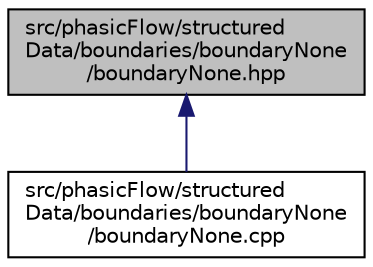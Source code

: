 digraph "src/phasicFlow/structuredData/boundaries/boundaryNone/boundaryNone.hpp"
{
 // LATEX_PDF_SIZE
  edge [fontname="Helvetica",fontsize="10",labelfontname="Helvetica",labelfontsize="10"];
  node [fontname="Helvetica",fontsize="10",shape=record];
  Node1 [label="src/phasicFlow/structured\lData/boundaries/boundaryNone\l/boundaryNone.hpp",height=0.2,width=0.4,color="black", fillcolor="grey75", style="filled", fontcolor="black",tooltip=" "];
  Node1 -> Node2 [dir="back",color="midnightblue",fontsize="10",style="solid",fontname="Helvetica"];
  Node2 [label="src/phasicFlow/structured\lData/boundaries/boundaryNone\l/boundaryNone.cpp",height=0.2,width=0.4,color="black", fillcolor="white", style="filled",URL="$boundaryNone_8cpp.html",tooltip=" "];
}
